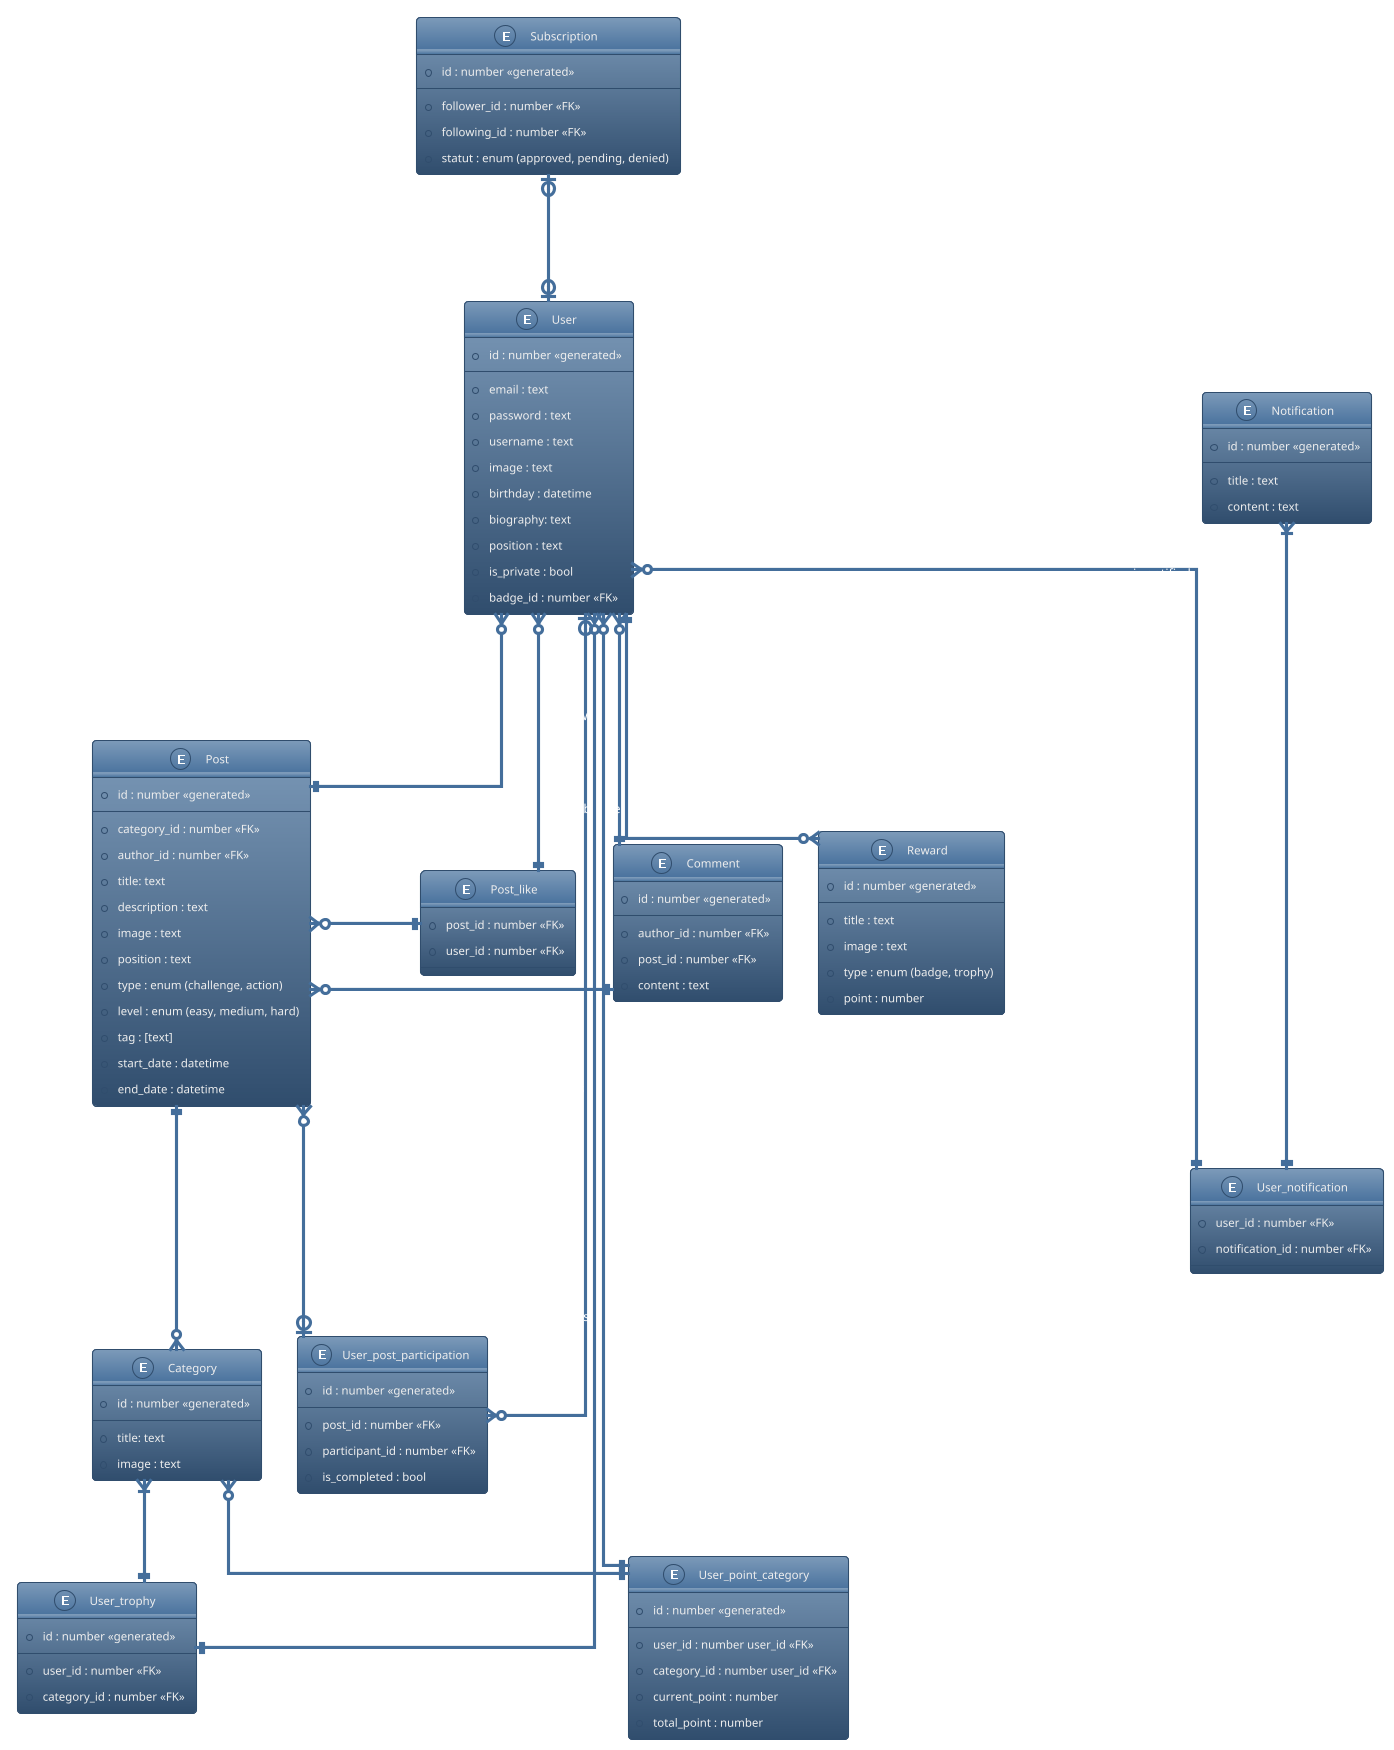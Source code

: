 @startuml
!theme spacelab
' hide the spot
' hide circle

' avoid problems with angled crows feet
skinparam linetype ortho

entity "User" as u {
  *id : number <<generated>>
  --
  *email : text
  *password : text
  *username : text
  *image : text
  *birthday : datetime
  *biography: text
  *position : text
  *is_private : bool
  *badge_id : number <<FK>>
}

entity "User_post_participation" as upp {
  *id : number <<generated>>
  --
  *post_id : number <<FK>>
  *participant_id : number <<FK>>
  *is_completed : bool
}

entity "User_point_category" as upc {
  *id : number <<generated>>
  --
  *user_id : number user_id <<FK>>
  *category_id : number user_id <<FK>>
  *current_point : number
  *total_point : number
}

entity "Subscription" as s {
  *id : number <<generated>>
  --
  *follower_id : number <<FK>>
  *following_id : number <<FK>>
  *statut : enum (approved, pending, denied)
}

entity "Category" as cat {
  *id : number <<generated>>
  --
  *title: text
  *image : text
}

entity "Post" as p {
  *id : number <<generated>>
  --
  *category_id : number <<FK>>
  *author_id : number <<FK>>
  *title: text
  *description : text
  *image : text
  *position : text
  *type : enum (challenge, action)
  *level : enum (easy, medium, hard)
  *tag : [text]
  *start_date : datetime
  *end_date : datetime
}

entity "Comment" as c {
  *id : number <<generated>>
  --
  *author_id : number <<FK>>
  *post_id : number <<FK>>
  *content : text
}

entity "Reward" as r {
  *id : number <<generated>>
  --
  *title : text
  *image : text
  *type : enum (badge, trophy)
  *point : number
}

entity "Notification" as not {
  *id : number <<generated>>
  --
  *title : text
  *content : text
}

entity "User_notification" as un {
  *user_id : number <<FK>>
  *notification_id : number <<FK>>
}

Entity "User_trophy" as ut {
  *id : number <<generated>>
  --
  *user_id : number <<FK>>
  *category_id : number <<FK>>
}

Entity "Post_like" as pl {
  *post_id : number <<FK>>
  *user_id : number <<FK>>
}

u |o-down--o{ upp : participates
p }o---o| upp : contains
u }o-down--|| p : writes
u }o-down--|| pl : likes
p }o-right--|| pl : has
u }o---|| c : writes
u ||---o{ r : has a badge
u |o-up--o| s : asks to follow
u }o--down--|| un : is notified
un ||--up--|{ not : is notified
p }o-right--|| c : commented
p ||---o{ cat : is categorized
u }o--|| upc : has points in
u }o--|| ut : has 
cat }|--|| ut : has 
cat }o--|| upc : has 

@enduml